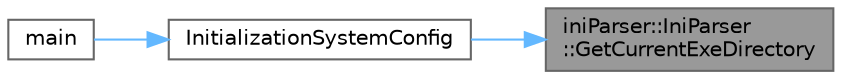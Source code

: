 digraph "iniParser::IniParser::GetCurrentExeDirectory"
{
 // LATEX_PDF_SIZE
  bgcolor="transparent";
  edge [fontname=Helvetica,fontsize=10,labelfontname=Helvetica,labelfontsize=10];
  node [fontname=Helvetica,fontsize=10,shape=box,height=0.2,width=0.4];
  rankdir="RL";
  Node1 [id="Node000001",label="iniParser::IniParser\l::GetCurrentExeDirectory",height=0.2,width=0.4,color="gray40", fillcolor="grey60", style="filled", fontcolor="black",tooltip="현재 실행 중인 파일의 디렉토리 경로를 가져오는 함수입니다."];
  Node1 -> Node2 [id="edge1_Node000001_Node000002",dir="back",color="steelblue1",style="solid",tooltip=" "];
  Node2 [id="Node000002",label="InitializationSystemConfig",height=0.2,width=0.4,color="grey40", fillcolor="white", style="filled",URL="$a00059.html#ab004bb3ed848531ece00b3093909b2ad",tooltip="시스템 구성 정보를 초기화합니다."];
  Node2 -> Node3 [id="edge2_Node000002_Node000003",dir="back",color="steelblue1",style="solid",tooltip=" "];
  Node3 [id="Node000003",label="main",height=0.2,width=0.4,color="grey40", fillcolor="white", style="filled",URL="$a00059.html#a9ef43c94a04d3145f5f315231da4526e",tooltip=" "];
}
